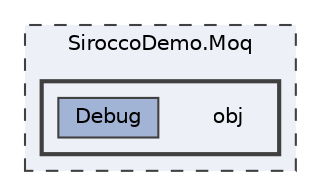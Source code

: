 digraph "SiroccoDemo.Moq/obj"
{
 // LATEX_PDF_SIZE
  bgcolor="transparent";
  edge [fontname=Helvetica,fontsize=10,labelfontname=Helvetica,labelfontsize=10];
  node [fontname=Helvetica,fontsize=10,shape=box,height=0.2,width=0.4];
  compound=true
  subgraph clusterdir_ea741fa6faad7669e9d4958e55293c70 {
    graph [ bgcolor="#edf0f7", pencolor="grey25", label="SiroccoDemo.Moq", fontname=Helvetica,fontsize=10 style="filled,dashed", URL="dir_ea741fa6faad7669e9d4958e55293c70.html",tooltip=""]
  subgraph clusterdir_8ac3cbbd745d92fe78e4563cb4ffb3a2 {
    graph [ bgcolor="#edf0f7", pencolor="grey25", label="", fontname=Helvetica,fontsize=10 style="filled,bold", URL="dir_8ac3cbbd745d92fe78e4563cb4ffb3a2.html",tooltip=""]
    dir_8ac3cbbd745d92fe78e4563cb4ffb3a2 [shape=plaintext, label="obj"];
  dir_f9f67a799d51626f56fd1f35dd43c034 [label="Debug", fillcolor="#a2b4d6", color="grey25", style="filled", URL="dir_f9f67a799d51626f56fd1f35dd43c034.html",tooltip=""];
  }
  }
}
